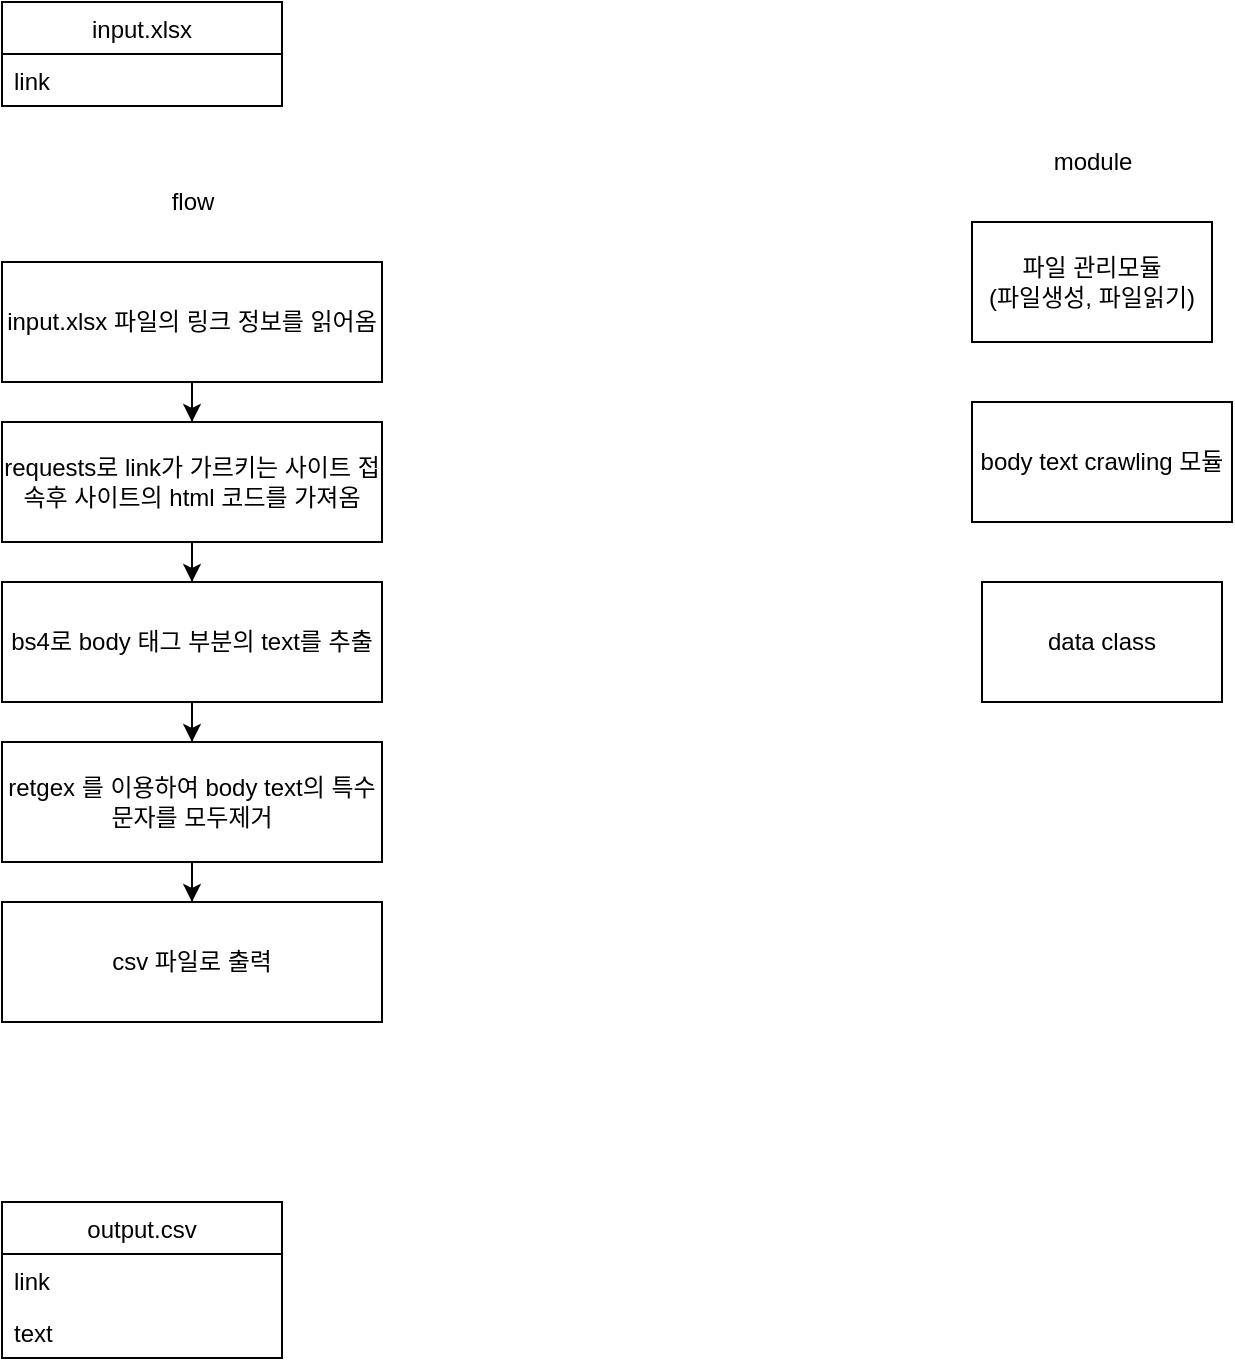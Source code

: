 <mxfile version="13.10.0" type="embed">
    <diagram id="R49p3JyrnmPrQ3yzCQqY" name="Page-1">
        <mxGraphModel dx="929" dy="1057" grid="1" gridSize="10" guides="1" tooltips="1" connect="1" arrows="1" fold="1" page="1" pageScale="1" pageWidth="850" pageHeight="1100" math="0" shadow="0">
            <root>
                <mxCell id="0"/>
                <mxCell id="1" parent="0"/>
                <mxCell id="2" value="파일 관리모듈&lt;br&gt;(파일생성, 파일읽기)" style="rounded=0;whiteSpace=wrap;html=1;" parent="1" vertex="1">
                    <mxGeometry x="600" y="160" width="120" height="60" as="geometry"/>
                </mxCell>
                <mxCell id="3" value="body text crawling 모듈" style="rounded=0;whiteSpace=wrap;html=1;" parent="1" vertex="1">
                    <mxGeometry x="600" y="250" width="130" height="60" as="geometry"/>
                </mxCell>
                <mxCell id="5" value="flow" style="text;html=1;align=center;verticalAlign=middle;resizable=0;points=[];autosize=1;" parent="1" vertex="1">
                    <mxGeometry x="190" y="140" width="40" height="20" as="geometry"/>
                </mxCell>
                <mxCell id="6" value="data class" style="rounded=0;whiteSpace=wrap;html=1;" parent="1" vertex="1">
                    <mxGeometry x="605" y="340" width="120" height="60" as="geometry"/>
                </mxCell>
                <mxCell id="15" value="module" style="text;html=1;align=center;verticalAlign=middle;resizable=0;points=[];autosize=1;" vertex="1" parent="1">
                    <mxGeometry x="635" y="120" width="50" height="20" as="geometry"/>
                </mxCell>
                <mxCell id="24" style="edgeStyle=orthogonalEdgeStyle;rounded=0;orthogonalLoop=1;jettySize=auto;html=1;" edge="1" parent="1" source="16" target="17">
                    <mxGeometry relative="1" as="geometry"/>
                </mxCell>
                <mxCell id="16" value="input.xlsx 파일의 링크 정보를 읽어옴" style="rounded=0;whiteSpace=wrap;html=1;" vertex="1" parent="1">
                    <mxGeometry x="115" y="180" width="190" height="60" as="geometry"/>
                </mxCell>
                <mxCell id="23" style="edgeStyle=orthogonalEdgeStyle;rounded=0;orthogonalLoop=1;jettySize=auto;html=1;" edge="1" parent="1" source="17" target="18">
                    <mxGeometry relative="1" as="geometry"/>
                </mxCell>
                <mxCell id="17" value="requests로 link가 가르키는 사이트 접속후 사이트의 html 코드를 가져옴" style="rounded=0;whiteSpace=wrap;html=1;" vertex="1" parent="1">
                    <mxGeometry x="115" y="260" width="190" height="60" as="geometry"/>
                </mxCell>
                <mxCell id="22" style="edgeStyle=orthogonalEdgeStyle;rounded=0;orthogonalLoop=1;jettySize=auto;html=1;" edge="1" parent="1" source="18" target="19">
                    <mxGeometry relative="1" as="geometry"/>
                </mxCell>
                <mxCell id="18" value="bs4로 body 태그 부분의 text를 추출" style="rounded=0;whiteSpace=wrap;html=1;" vertex="1" parent="1">
                    <mxGeometry x="115" y="340" width="190" height="60" as="geometry"/>
                </mxCell>
                <mxCell id="21" style="edgeStyle=orthogonalEdgeStyle;rounded=0;orthogonalLoop=1;jettySize=auto;html=1;entryX=0.5;entryY=0;entryDx=0;entryDy=0;" edge="1" parent="1" source="19" target="20">
                    <mxGeometry relative="1" as="geometry"/>
                </mxCell>
                <mxCell id="19" value="retgex 를 이용하여 body text의 특수문자를 모두제거" style="rounded=0;whiteSpace=wrap;html=1;" vertex="1" parent="1">
                    <mxGeometry x="115" y="420" width="190" height="60" as="geometry"/>
                </mxCell>
                <mxCell id="20" value="csv 파일로 출력" style="rounded=0;whiteSpace=wrap;html=1;" vertex="1" parent="1">
                    <mxGeometry x="115" y="500" width="190" height="60" as="geometry"/>
                </mxCell>
                <mxCell id="107" value="input.xlsx" style="swimlane;fontStyle=0;childLayout=stackLayout;horizontal=1;startSize=26;fillColor=none;horizontalStack=0;resizeParent=1;resizeParentMax=0;resizeLast=0;collapsible=1;marginBottom=0;" vertex="1" parent="1">
                    <mxGeometry x="115" y="50" width="140" height="52" as="geometry"/>
                </mxCell>
                <mxCell id="108" value="link" style="text;strokeColor=none;fillColor=none;align=left;verticalAlign=top;spacingLeft=4;spacingRight=4;overflow=hidden;rotatable=0;points=[[0,0.5],[1,0.5]];portConstraint=eastwest;" vertex="1" parent="107">
                    <mxGeometry y="26" width="140" height="26" as="geometry"/>
                </mxCell>
                <mxCell id="111" value="output.csv" style="swimlane;fontStyle=0;childLayout=stackLayout;horizontal=1;startSize=26;fillColor=none;horizontalStack=0;resizeParent=1;resizeParentMax=0;resizeLast=0;collapsible=1;marginBottom=0;" vertex="1" parent="1">
                    <mxGeometry x="115" y="650" width="140" height="78" as="geometry"/>
                </mxCell>
                <mxCell id="112" value="link" style="text;strokeColor=none;fillColor=none;align=left;verticalAlign=top;spacingLeft=4;spacingRight=4;overflow=hidden;rotatable=0;points=[[0,0.5],[1,0.5]];portConstraint=eastwest;" vertex="1" parent="111">
                    <mxGeometry y="26" width="140" height="26" as="geometry"/>
                </mxCell>
                <mxCell id="113" value="text" style="text;strokeColor=none;fillColor=none;align=left;verticalAlign=top;spacingLeft=4;spacingRight=4;overflow=hidden;rotatable=0;points=[[0,0.5],[1,0.5]];portConstraint=eastwest;" vertex="1" parent="111">
                    <mxGeometry y="52" width="140" height="26" as="geometry"/>
                </mxCell>
            </root>
        </mxGraphModel>
    </diagram>
</mxfile>